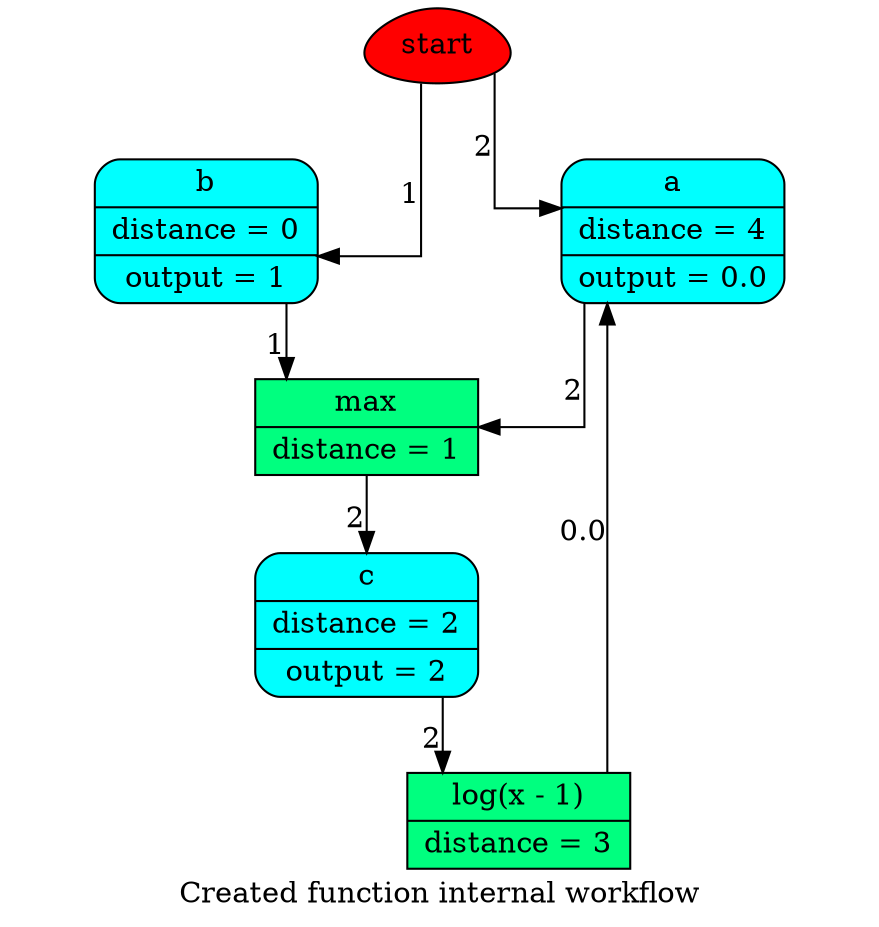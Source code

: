 digraph "Created function internal" {
	graph [ratio=1]
	node [style=filled]
	splines = ortho
	label = "Created function internal workflow"
		"Created function internal_4373660080" [label=start fillcolor=red shape=egg]
		"Created function internal_-2193805309291217967" [label="{ c | distance = 2 | output = 2 }" fillcolor=cyan shape=Mrecord]
		"Created function internal_9139109398902324004" [label="{ a | distance = 4 | output = 0.0 }" fillcolor=cyan shape=Mrecord]
		"Created function internal_-8066809969768465707" [label="{ log(x - 1) | distance = 3 }" fillcolor=springgreen shape=record]
		"Created function internal_5099201867563505239" [label="{ b | distance = 0 | output = 1 }" fillcolor=cyan shape=Mrecord]
		"Created function internal_1534414356972631965" [label="{ max | distance = 1 }" fillcolor=springgreen shape=record]
			"Created function internal_4373660080" -> "Created function internal_9139109398902324004" [xlabel=2]
			"Created function internal_4373660080" -> "Created function internal_5099201867563505239" [xlabel=1]
			"Created function internal_-2193805309291217967" -> "Created function internal_-8066809969768465707" [xlabel=2]
			"Created function internal_9139109398902324004" -> "Created function internal_1534414356972631965" [xlabel=2]
			"Created function internal_-8066809969768465707" -> "Created function internal_9139109398902324004" [xlabel=0.0]
			"Created function internal_5099201867563505239" -> "Created function internal_1534414356972631965" [xlabel=1]
			"Created function internal_1534414356972631965" -> "Created function internal_-2193805309291217967" [xlabel=2]
}